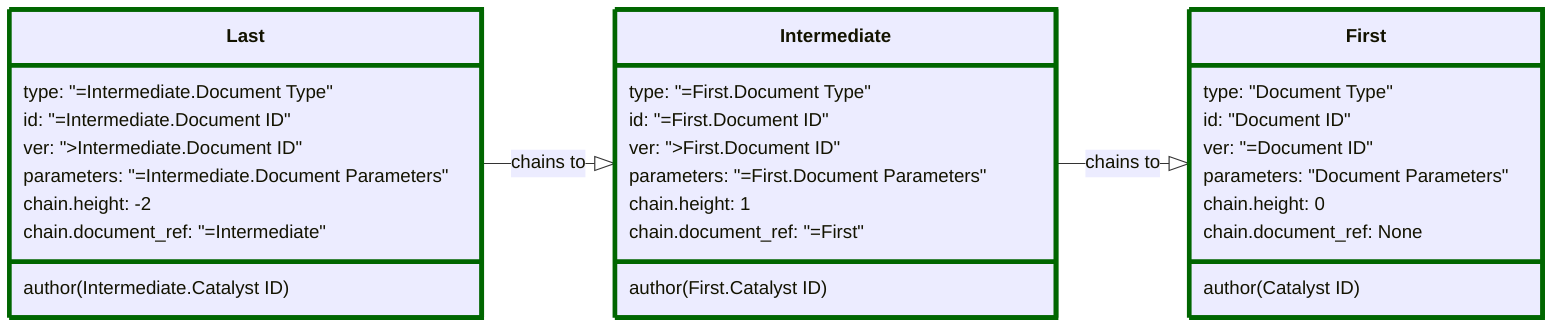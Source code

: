 classDiagram
    direction LR
    class Last {
        type: "=Intermediate.Document Type"
        id: "=Intermediate.Document ID"
        ver: ">Intermediate.Document ID"
        parameters: "=Intermediate.Document Parameters"
        chain.height: -2
        chain.document_ref: "=Intermediate"

        author(Intermediate.Catalyst ID)
    }
    style Last stroke:#060,stroke-width:4px

    class Intermediate {
        type: "=First.Document Type"
        id: "=First.Document ID"
        ver: ">First.Document ID"
        parameters: "=First.Document Parameters"
        chain.height: 1
        chain.document_ref: "=First"

        author(First.Catalyst ID)
    }
    style Intermediate stroke:#060,stroke-width:4px

    class First {
        type: "Document Type"
        id: "Document ID"
        ver: "=Document ID"
        parameters: "Document Parameters"
        chain.height: 0
        chain.document_ref: None

        author(Catalyst ID)
    }
    style First stroke:#060,stroke-width:4px

    Last --|> Intermediate : chains to
    Intermediate --|> First : chains to